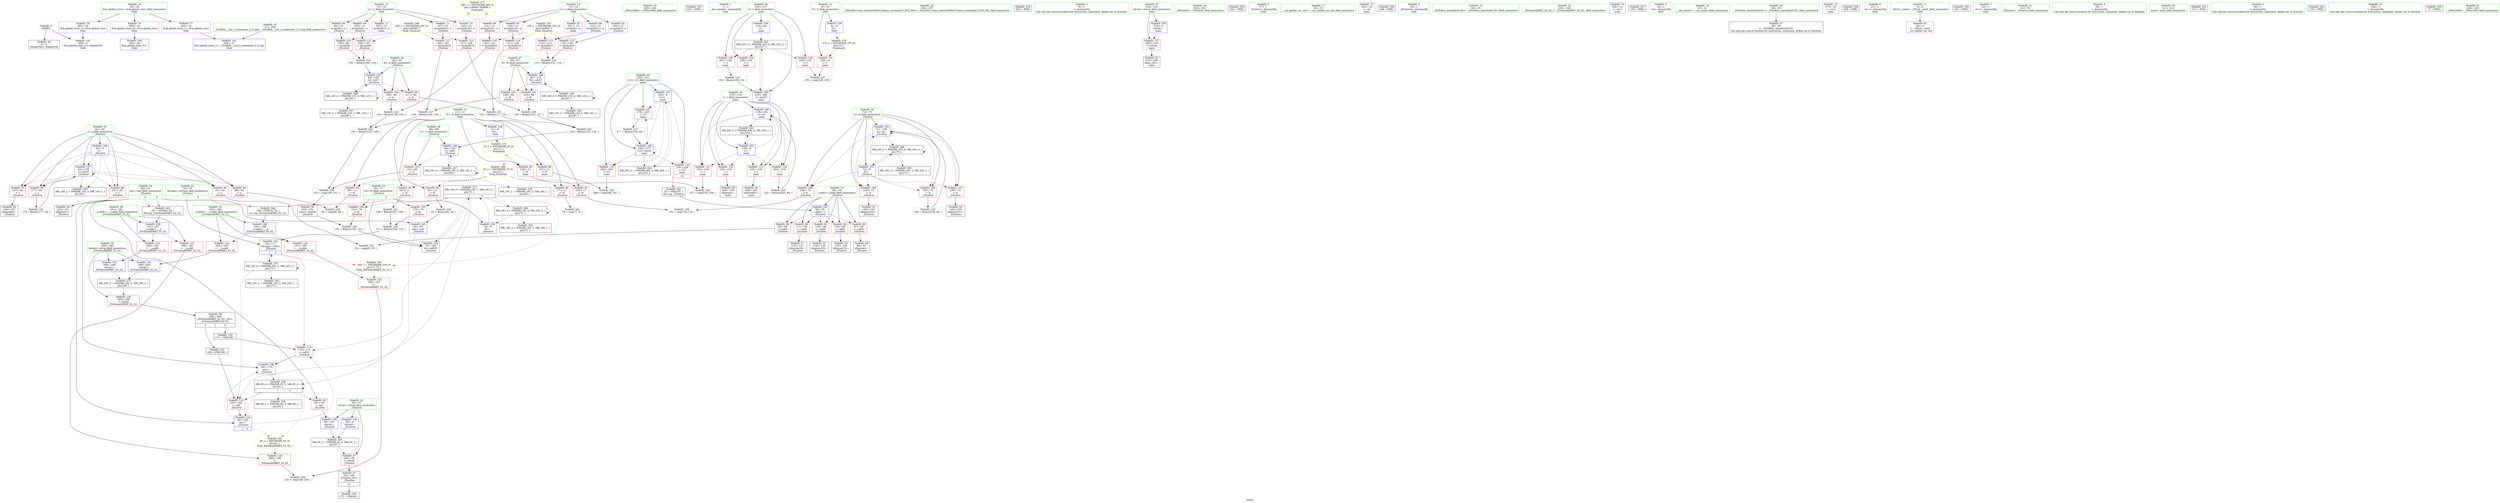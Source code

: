digraph "SVFG" {
	label="SVFG";

	Node0x563ea88dd590 [shape=record,color=grey,label="{NodeID: 0\nNullPtr}"];
	Node0x563ea88dd590 -> Node0x563ea8901240[style=solid];
	Node0x563ea88dd590 -> Node0x563ea8908210[style=solid];
	Node0x563ea8901d20 [shape=record,color=red,label="{NodeID: 97\n107\<--62\n\<--j\n_Z5solvei\n}"];
	Node0x563ea8901d20 -> Node0x563ea8902600[style=solid];
	Node0x563ea88ff710 [shape=record,color=green,label="{NodeID: 14\n13\<--14\nx\<--x_field_insensitive\nGlob }"];
	Node0x563ea88ff710 -> Node0x563ea8903090[style=solid];
	Node0x563ea88ff710 -> Node0x563ea8903160[style=solid];
	Node0x563ea88ff710 -> Node0x563ea8903230[style=solid];
	Node0x563ea88ff710 -> Node0x563ea8903300[style=solid];
	Node0x563ea88ff710 -> Node0x563ea89033d0[style=solid];
	Node0x563ea89229f0 [shape=record,color=yellow,style=double,label="{NodeID: 277\n48V_1 = ENCHI(MR_48V_0)\npts\{140000 160000 \}\nFun[main]|{<s0>12|<s1>12}}"];
	Node0x563ea89229f0:s0 -> Node0x563ea8923c00[style=dashed,color=red];
	Node0x563ea89229f0:s1 -> Node0x563ea8923ce0[style=dashed,color=red];
	Node0x563ea8901860 [shape=record,color=red,label="{NodeID: 111\n104\<--103\n\<--arrayidx6\n_Z5solvei\n}"];
	Node0x563ea8901860 -> Node0x563ea890d520[style=solid];
	Node0x563ea8900250 [shape=record,color=green,label="{NodeID: 28\n68\<--69\nC\<--C_field_insensitive\n_Z5solvei\n}"];
	Node0x563ea8900250 -> Node0x563ea8902200[style=solid];
	Node0x563ea8900250 -> Node0x563ea89087f0[style=solid];
	Node0x563ea89073b0 [shape=record,color=red,label="{NodeID: 125\n198\<--197\n\<--\n_ZSt3minIiERKT_S2_S2_\n}"];
	Node0x563ea89073b0 -> Node0x563ea890eea0[style=solid];
	Node0x563ea8900e40 [shape=record,color=green,label="{NodeID: 42\n243\<--244\n_ZNSirsERx\<--_ZNSirsERx_field_insensitive\n}"];
	Node0x563ea890d9a0 [shape=record,color=grey,label="{NodeID: 222\n129 = Binary(122, 128, )\n}"];
	Node0x563ea890d9a0 -> Node0x563ea89087f0[style=solid];
	Node0x563ea8907f10 [shape=record,color=blue,label="{NodeID: 139\n11\<--9\nN\<--\nGlob }"];
	Node0x563ea8907f10 -> Node0x563ea8922be0[style=dashed];
	Node0x563ea8902ae0 [shape=record,color=black,label="{NodeID: 56\n153\<--152\nconv\<--cmp28\n_Z5solvei\n}"];
	Node0x563ea8902ae0 -> Node0x563ea890e2a0[style=solid];
	Node0x563ea890eea0 [shape=record,color=grey,label="{NodeID: 236\n201 = cmp(198, 200, )\n}"];
	Node0x563ea8908b30 [shape=record,color=blue,label="{NodeID: 153\n72\<--159\nk\<--inc\n_Z5solvei\n}"];
	Node0x563ea8908b30 -> Node0x563ea8901450[style=dashed];
	Node0x563ea8908b30 -> Node0x563ea8901520[style=dashed];
	Node0x563ea8908b30 -> Node0x563ea89015f0[style=dashed];
	Node0x563ea8908b30 -> Node0x563ea89016c0[style=dashed];
	Node0x563ea8908b30 -> Node0x563ea8908b30[style=dashed];
	Node0x563ea8908b30 -> Node0x563ea8920410[style=dashed];
	Node0x563ea8903640 [shape=record,color=purple,label="{NodeID: 70\n126\<--15\narrayidx16\<--y\n_Z5solvei\n}"];
	Node0x563ea8903640 -> Node0x563ea8906c10[style=solid];
	Node0x563ea8935330 [shape=record,color=black,label="{NodeID: 333\n223 = PHI()\n}"];
	Node0x563ea8909690 [shape=record,color=blue,label="{NodeID: 167\n220\<--9\ni12\<--\nmain\n}"];
	Node0x563ea8909690 -> Node0x563ea8907bd0[style=dashed];
	Node0x563ea8909690 -> Node0x563ea8907ca0[style=dashed];
	Node0x563ea8909690 -> Node0x563ea8907d70[style=dashed];
	Node0x563ea8909690 -> Node0x563ea8909760[style=dashed];
	Node0x563ea8909690 -> Node0x563ea8918310[style=dashed];
	Node0x563ea8904230 [shape=record,color=red,label="{NodeID: 84\n167\<--11\n\<--N\n_Z5solvei\n}"];
	Node0x563ea8904230 -> Node0x563ea890d820[style=solid];
	Node0x563ea88e1360 [shape=record,color=green,label="{NodeID: 1\n7\<--1\n__dso_handle\<--dummyObj\nGlob }"];
	Node0x563ea8901df0 [shape=record,color=red,label="{NodeID: 98\n177\<--62\n\<--j\n_Z5solvei\n}"];
	Node0x563ea8901df0 -> Node0x563ea890e720[style=solid];
	Node0x563ea88ff7a0 [shape=record,color=green,label="{NodeID: 15\n15\<--16\ny\<--y_field_insensitive\nGlob }"];
	Node0x563ea88ff7a0 -> Node0x563ea89034a0[style=solid];
	Node0x563ea88ff7a0 -> Node0x563ea8903570[style=solid];
	Node0x563ea88ff7a0 -> Node0x563ea8903640[style=solid];
	Node0x563ea88ff7a0 -> Node0x563ea8903710[style=solid];
	Node0x563ea88ff7a0 -> Node0x563ea89037e0[style=solid];
	Node0x563ea8922b00 [shape=record,color=yellow,style=double,label="{NodeID: 278\n37V_1 = ENCHI(MR_37V_0)\npts\{10 \}\nFun[main]}"];
	Node0x563ea8922b00 -> Node0x563ea8903e20[style=dashed];
	Node0x563ea8901930 [shape=record,color=red,label="{NodeID: 112\n110\<--109\n\<--arrayidx9\n_Z5solvei\n}"];
	Node0x563ea8901930 -> Node0x563ea890d3a0[style=solid];
	Node0x563ea8900320 [shape=record,color=green,label="{NodeID: 29\n70\<--71\nbl\<--bl_field_insensitive\n_Z5solvei\n|{|<s4>3}}"];
	Node0x563ea8900320 -> Node0x563ea89022d0[style=solid];
	Node0x563ea8900320 -> Node0x563ea89023a0[style=solid];
	Node0x563ea8900320 -> Node0x563ea89088c0[style=solid];
	Node0x563ea8900320 -> Node0x563ea8908a60[style=solid];
	Node0x563ea8900320:s4 -> Node0x563ea8935f80[style=solid,color=red];
	Node0x563ea8907480 [shape=record,color=red,label="{NodeID: 126\n200\<--199\n\<--\n_ZSt3minIiERKT_S2_S2_\n}"];
	Node0x563ea8907480 -> Node0x563ea890eea0[style=solid];
	Node0x563ea8900f40 [shape=record,color=green,label="{NodeID: 43\n256\<--257\n_ZStlsISt11char_traitsIcEERSt13basic_ostreamIcT_ES5_PKc\<--_ZStlsISt11char_traitsIcEERSt13basic_ostreamIcT_ES5_PKc_field_insensitive\n}"];
	Node0x563ea890db20 [shape=record,color=grey,label="{NodeID: 223\n251 = Binary(250, 84, )\n}"];
	Node0x563ea890db20 -> Node0x563ea89095c0[style=solid];
	Node0x563ea8908010 [shape=record,color=blue,label="{NodeID: 140\n303\<--26\nllvm.global_ctors_0\<--\nGlob }"];
	Node0x563ea8902bb0 [shape=record,color=black,label="{NodeID: 57\n54\<--184\n_Z5solvei_ret\<--\n_Z5solvei\n|{<s0>12}}"];
	Node0x563ea8902bb0:s0 -> Node0x563ea8935970[style=solid,color=blue];
	Node0x563ea890f020 [shape=record,color=grey,label="{NodeID: 237\n230 = cmp(228, 229, )\n}"];
	Node0x563ea8908c00 [shape=record,color=blue,label="{NodeID: 154\n60\<--165\nans\<--\n_Z5solvei\n|{|<s2>4}}"];
	Node0x563ea8908c00 -> Node0x563ea8906ed0[style=dashed];
	Node0x563ea8908c00 -> Node0x563ea8908da0[style=dashed];
	Node0x563ea8908c00:s2 -> Node0x563ea8922da0[style=dashed,color=red];
	Node0x563ea8903710 [shape=record,color=purple,label="{NodeID: 71\n147\<--15\narrayidx25\<--y\n_Z5solvei\n}"];
	Node0x563ea8903710 -> Node0x563ea8906d30[style=solid];
	Node0x563ea8935400 [shape=record,color=black,label="{NodeID: 334\n232 = PHI()\n}"];
	Node0x563ea8909760 [shape=record,color=blue,label="{NodeID: 168\n220\<--277\ni12\<--inc20\nmain\n}"];
	Node0x563ea8909760 -> Node0x563ea8907bd0[style=dashed];
	Node0x563ea8909760 -> Node0x563ea8907ca0[style=dashed];
	Node0x563ea8909760 -> Node0x563ea8907d70[style=dashed];
	Node0x563ea8909760 -> Node0x563ea8909760[style=dashed];
	Node0x563ea8909760 -> Node0x563ea8918310[style=dashed];
	Node0x563ea8904300 [shape=record,color=red,label="{NodeID: 85\n236\<--11\n\<--N\nmain\n}"];
	Node0x563ea8904300 -> Node0x563ea890f4a0[style=solid];
	Node0x563ea88ddb00 [shape=record,color=green,label="{NodeID: 2\n9\<--1\n\<--dummyObj\nCan only get source location for instruction, argument, global var or function.}"];
	Node0x563ea8901ec0 [shape=record,color=red,label="{NodeID: 99\n117\<--64\n\<--A\n_Z5solvei\n}"];
	Node0x563ea8901ec0 -> Node0x563ea890e8a0[style=solid];
	Node0x563ea88ff830 [shape=record,color=green,label="{NodeID: 16\n25\<--29\nllvm.global_ctors\<--llvm.global_ctors_field_insensitive\nGlob }"];
	Node0x563ea88ff830 -> Node0x563ea8903b20[style=solid];
	Node0x563ea88ff830 -> Node0x563ea8903c20[style=solid];
	Node0x563ea88ff830 -> Node0x563ea8903d20[style=solid];
	Node0x563ea8922be0 [shape=record,color=yellow,style=double,label="{NodeID: 279\n2V_1 = ENCHI(MR_2V_0)\npts\{12 \}\nFun[main]|{|<s2>12}}"];
	Node0x563ea8922be0 -> Node0x563ea8904300[style=dashed];
	Node0x563ea8922be0 -> Node0x563ea89043d0[style=dashed];
	Node0x563ea8922be0:s2 -> Node0x563ea8923230[style=dashed,color=red];
	Node0x563ea8901a00 [shape=record,color=red,label="{NodeID: 113\n114\<--113\n\<--arrayidx11\n_Z5solvei\n}"];
	Node0x563ea8901a00 -> Node0x563ea890d3a0[style=solid];
	Node0x563ea89003f0 [shape=record,color=green,label="{NodeID: 30\n72\<--73\nk\<--k_field_insensitive\n_Z5solvei\n}"];
	Node0x563ea89003f0 -> Node0x563ea8901450[style=solid];
	Node0x563ea89003f0 -> Node0x563ea8901520[style=solid];
	Node0x563ea89003f0 -> Node0x563ea89015f0[style=solid];
	Node0x563ea89003f0 -> Node0x563ea89016c0[style=solid];
	Node0x563ea89003f0 -> Node0x563ea8908990[style=solid];
	Node0x563ea89003f0 -> Node0x563ea8908b30[style=solid];
	Node0x563ea8907550 [shape=record,color=red,label="{NodeID: 127\n285\<--214\n\<--retval\nmain\n}"];
	Node0x563ea8907550 -> Node0x563ea8902ef0[style=solid];
	Node0x563ea8901040 [shape=record,color=green,label="{NodeID: 44\n260\<--261\n_ZNSolsEi\<--_ZNSolsEi_field_insensitive\n}"];
	Node0x563ea890dca0 [shape=record,color=grey,label="{NodeID: 224\n143 = Binary(138, 142, )\n}"];
	Node0x563ea890dca0 -> Node0x563ea890dfa0[style=solid];
	Node0x563ea8908110 [shape=record,color=blue,label="{NodeID: 141\n304\<--27\nllvm.global_ctors_1\<--_GLOBAL__sub_I_socketnaut_2_0.cpp\nGlob }"];
	Node0x563ea8902c80 [shape=record,color=black,label="{NodeID: 58\n186\<--209\n_ZSt3minIiERKT_S2_S2__ret\<--\n_ZSt3minIiERKT_S2_S2_\n|{<s0>3|<s1>4}}"];
	Node0x563ea8902c80:s0 -> Node0x563ea8935040[style=solid,color=blue];
	Node0x563ea8902c80:s1 -> Node0x563ea8935230[style=solid,color=blue];
	Node0x563ea890f1a0 [shape=record,color=grey,label="{NodeID: 238\n152 = cmp(150, 151, )\n}"];
	Node0x563ea890f1a0 -> Node0x563ea8902ae0[style=solid];
	Node0x563ea8908cd0 [shape=record,color=blue,label="{NodeID: 155\n74\<--171\nref.tmp\<--sub31\n_Z5solvei\n|{|<s2>4}}"];
	Node0x563ea8908cd0 -> Node0x563ea8906ed0[style=dashed];
	Node0x563ea8908cd0 -> Node0x563ea8920910[style=dashed];
	Node0x563ea8908cd0:s2 -> Node0x563ea8923150[style=dashed,color=red];
	Node0x563ea89037e0 [shape=record,color=purple,label="{NodeID: 72\n247\<--15\narrayidx7\<--y\nmain\n}"];
	Node0x563ea89354d0 [shape=record,color=black,label="{NodeID: 335\n242 = PHI()\n}"];
	Node0x563ea8909830 [shape=record,color=blue,label="{NodeID: 169\n216\<--282\nt\<--inc23\nmain\n}"];
	Node0x563ea8909830 -> Node0x563ea8917910[style=dashed];
	Node0x563ea89043d0 [shape=record,color=red,label="{NodeID: 86\n267\<--11\n\<--N\nmain\n}"];
	Node0x563ea89043d0 -> Node0x563ea890ed20[style=solid];
	Node0x563ea88e14b0 [shape=record,color=green,label="{NodeID: 3\n17\<--1\n_ZSt3cin\<--dummyObj\nGlob }"];
	Node0x563ea8901f90 [shape=record,color=red,label="{NodeID: 100\n138\<--64\n\<--A\n_Z5solvei\n}"];
	Node0x563ea8901f90 -> Node0x563ea890dca0[style=solid];
	Node0x563ea88ff900 [shape=record,color=green,label="{NodeID: 17\n30\<--31\n__cxx_global_var_init\<--__cxx_global_var_init_field_insensitive\n}"];
	Node0x563ea8901ad0 [shape=record,color=red,label="{NodeID: 114\n121\<--120\n\<--arrayidx14\n_Z5solvei\n}"];
	Node0x563ea8901ad0 -> Node0x563ea890e8a0[style=solid];
	Node0x563ea89004c0 [shape=record,color=green,label="{NodeID: 31\n74\<--75\nref.tmp\<--ref.tmp_field_insensitive\n_Z5solvei\n|{|<s1>4}}"];
	Node0x563ea89004c0 -> Node0x563ea8908cd0[style=solid];
	Node0x563ea89004c0:s1 -> Node0x563ea8935f80[style=solid,color=red];
	Node0x563ea8907620 [shape=record,color=red,label="{NodeID: 128\n228\<--216\n\<--t\nmain\n}"];
	Node0x563ea8907620 -> Node0x563ea890f020[style=solid];
	Node0x563ea8901140 [shape=record,color=green,label="{NodeID: 45\n27\<--299\n_GLOBAL__sub_I_socketnaut_2_0.cpp\<--_GLOBAL__sub_I_socketnaut_2_0.cpp_field_insensitive\n}"];
	Node0x563ea8901140 -> Node0x563ea8908110[style=solid];
	Node0x563ea890de20 [shape=record,color=grey,label="{NodeID: 225\n128 = Binary(123, 127, )\n}"];
	Node0x563ea890de20 -> Node0x563ea890d9a0[style=solid];
	Node0x563ea8908210 [shape=record,color=blue, style = dotted,label="{NodeID: 142\n305\<--3\nllvm.global_ctors_2\<--dummyVal\nGlob }"];
	Node0x563ea8902d50 [shape=record,color=black,label="{NodeID: 59\n240\<--239\nidxprom\<--\nmain\n}"];
	Node0x563ea890f320 [shape=record,color=grey,label="{NodeID: 239\n136 = cmp(134, 135, )\n}"];
	Node0x563ea8908da0 [shape=record,color=blue,label="{NodeID: 156\n60\<--174\nans\<--\n_Z5solvei\n}"];
	Node0x563ea8908da0 -> Node0x563ea8918d10[style=dashed];
	Node0x563ea89038b0 [shape=record,color=purple,label="{NodeID: 73\n254\<--19\n\<--.str\nmain\n}"];
	Node0x563ea89355a0 [shape=record,color=black,label="{NodeID: 336\n248 = PHI()\n}"];
	Node0x563ea89044a0 [shape=record,color=red,label="{NodeID: 87\n184\<--56\n\<--retval\n_Z5solvei\n}"];
	Node0x563ea89044a0 -> Node0x563ea8902bb0[style=solid];
	Node0x563ea88feb20 [shape=record,color=green,label="{NodeID: 4\n18\<--1\n_ZSt4cout\<--dummyObj\nGlob }"];
	Node0x563ea891fa10 [shape=record,color=black,label="{NodeID: 267\nMR_16V_4 = PHI(MR_16V_5, MR_16V_3, )\npts\{69 \}\n}"];
	Node0x563ea891fa10 -> Node0x563ea89087f0[style=dashed];
	Node0x563ea891fa10 -> Node0x563ea891ce10[style=dashed];
	Node0x563ea891fa10 -> Node0x563ea891fa10[style=dashed];
	Node0x563ea8902060 [shape=record,color=red,label="{NodeID: 101\n123\<--66\n\<--B\n_Z5solvei\n}"];
	Node0x563ea8902060 -> Node0x563ea890de20[style=solid];
	Node0x563ea88ff9d0 [shape=record,color=green,label="{NodeID: 18\n34\<--35\n_ZNSt8ios_base4InitC1Ev\<--_ZNSt8ios_base4InitC1Ev_field_insensitive\n}"];
	Node0x563ea8922da0 [shape=record,color=yellow,style=double,label="{NodeID: 281\n8V_1 = ENCHI(MR_8V_0)\npts\{61 \}\nFun[_ZSt3minIiERKT_S2_S2_]}"];
	Node0x563ea8922da0 -> Node0x563ea8907480[style=dashed];
	Node0x563ea8906c10 [shape=record,color=red,label="{NodeID: 115\n127\<--126\n\<--arrayidx16\n_Z5solvei\n}"];
	Node0x563ea8906c10 -> Node0x563ea890de20[style=solid];
	Node0x563ea8900590 [shape=record,color=green,label="{NodeID: 32\n163\<--164\n_ZSt3minIiERKT_S2_S2_\<--_ZSt3minIiERKT_S2_S2__field_insensitive\n}"];
	Node0x563ea89076f0 [shape=record,color=red,label="{NodeID: 129\n258\<--216\n\<--t\nmain\n}"];
	Node0x563ea8901240 [shape=record,color=black,label="{NodeID: 46\n2\<--3\ndummyVal\<--dummyVal\n}"];
	Node0x563ea890dfa0 [shape=record,color=grey,label="{NodeID: 226\n150 = Binary(143, 149, )\n}"];
	Node0x563ea890dfa0 -> Node0x563ea890f1a0[style=solid];
	Node0x563ea8908310 [shape=record,color=blue,label="{NodeID: 143\n58\<--55\ni.addr\<--i\n_Z5solvei\n}"];
	Node0x563ea8908310 -> Node0x563ea8904570[style=dashed];
	Node0x563ea8908310 -> Node0x563ea8904640[style=dashed];
	Node0x563ea8908310 -> Node0x563ea8904710[style=dashed];
	Node0x563ea8908310 -> Node0x563ea89047e0[style=dashed];
	Node0x563ea8908310 -> Node0x563ea89048b0[style=dashed];
	Node0x563ea8902e20 [shape=record,color=black,label="{NodeID: 60\n246\<--245\nidxprom6\<--\nmain\n}"];
	Node0x563ea890f4a0 [shape=record,color=grey,label="{NodeID: 240\n237 = cmp(235, 236, )\n}"];
	Node0x563ea8908e70 [shape=record,color=blue,label="{NodeID: 157\n62\<--178\nj\<--inc34\n_Z5solvei\n}"];
	Node0x563ea8908e70 -> Node0x563ea8904a50[style=dashed];
	Node0x563ea8908e70 -> Node0x563ea8904b20[style=dashed];
	Node0x563ea8908e70 -> Node0x563ea8901c50[style=dashed];
	Node0x563ea8908e70 -> Node0x563ea8901d20[style=dashed];
	Node0x563ea8908e70 -> Node0x563ea8901df0[style=dashed];
	Node0x563ea8908e70 -> Node0x563ea8908e70[style=dashed];
	Node0x563ea8908e70 -> Node0x563ea891bf10[style=dashed];
	Node0x563ea8903980 [shape=record,color=purple,label="{NodeID: 74\n262\<--21\n\<--.str.1\nmain\n}"];
	Node0x563ea8935670 [shape=record,color=black,label="{NodeID: 337\n255 = PHI()\n}"];
	Node0x563ea891b510 [shape=record,color=black,label="{NodeID: 254\nMR_4V_3 = PHI(MR_4V_4, MR_4V_2, )\npts\{57 \}\n}"];
	Node0x563ea891b510 -> Node0x563ea89044a0[style=dashed];
	Node0x563ea8904570 [shape=record,color=red,label="{NodeID: 88\n92\<--58\n\<--i.addr\n_Z5solvei\n}"];
	Node0x563ea8904570 -> Node0x563ea890ea20[style=solid];
	Node0x563ea88febb0 [shape=record,color=green,label="{NodeID: 5\n19\<--1\n.str\<--dummyObj\nGlob }"];
	Node0x563ea891ff10 [shape=record,color=black,label="{NodeID: 268\nMR_18V_4 = PHI(MR_18V_6, MR_18V_3, )\npts\{71 \}\n}"];
	Node0x563ea891ff10 -> Node0x563ea89088c0[style=dashed];
	Node0x563ea891ff10 -> Node0x563ea891d310[style=dashed];
	Node0x563ea891ff10 -> Node0x563ea891ff10[style=dashed];
	Node0x563ea8902130 [shape=record,color=red,label="{NodeID: 102\n144\<--66\n\<--B\n_Z5solvei\n}"];
	Node0x563ea8902130 -> Node0x563ea890e120[style=solid];
	Node0x563ea88ffaa0 [shape=record,color=green,label="{NodeID: 19\n40\<--41\n__cxa_atexit\<--__cxa_atexit_field_insensitive\n}"];
	Node0x563ea8906ca0 [shape=record,color=red,label="{NodeID: 116\n142\<--141\n\<--arrayidx22\n_Z5solvei\n}"];
	Node0x563ea8906ca0 -> Node0x563ea890dca0[style=solid];
	Node0x563ea8900690 [shape=record,color=green,label="{NodeID: 33\n189\<--190\nretval\<--retval_field_insensitive\n_ZSt3minIiERKT_S2_S2_\n}"];
	Node0x563ea8900690 -> Node0x563ea8906fa0[style=solid];
	Node0x563ea8900690 -> Node0x563ea89091b0[style=solid];
	Node0x563ea8900690 -> Node0x563ea8909280[style=solid];
	Node0x563ea89077c0 [shape=record,color=red,label="{NodeID: 130\n281\<--216\n\<--t\nmain\n}"];
	Node0x563ea89077c0 -> Node0x563ea890d0a0[style=solid];
	Node0x563ea8901340 [shape=record,color=black,label="{NodeID: 47\n38\<--39\n\<--_ZNSt8ios_base4InitD1Ev\nCan only get source location for instruction, argument, global var or function.}"];
	Node0x563ea890e120 [shape=record,color=grey,label="{NodeID: 227\n149 = Binary(144, 148, )\n}"];
	Node0x563ea890e120 -> Node0x563ea890dfa0[style=solid];
	Node0x563ea89083e0 [shape=record,color=blue,label="{NodeID: 144\n56\<--9\nretval\<--\n_Z5solvei\n}"];
	Node0x563ea89083e0 -> Node0x563ea891b510[style=dashed];
	Node0x563ea8902ef0 [shape=record,color=black,label="{NodeID: 61\n213\<--285\nmain_ret\<--\nmain\n}"];
	Node0x563ea890f620 [shape=record,color=grey,label="{NodeID: 241\n78 = cmp(77, 9, )\n}"];
	Node0x563ea8908f40 [shape=record,color=blue,label="{NodeID: 158\n56\<--181\nretval\<--\n_Z5solvei\n}"];
	Node0x563ea8908f40 -> Node0x563ea891b510[style=dashed];
	Node0x563ea8903a50 [shape=record,color=purple,label="{NodeID: 75\n273\<--23\n\<--.str.2\nmain\n}"];
	Node0x563ea89357a0 [shape=record,color=black,label="{NodeID: 338\n259 = PHI()\n}"];
	Node0x563ea891ba10 [shape=record,color=black,label="{NodeID: 255\nMR_8V_2 = PHI(MR_8V_4, MR_8V_1, )\npts\{61 \}\n}"];
	Node0x563ea8904640 [shape=record,color=red,label="{NodeID: 89\n97\<--58\n\<--i.addr\n_Z5solvei\n}"];
	Node0x563ea8904640 -> Node0x563ea8902460[style=solid];
	Node0x563ea88fec40 [shape=record,color=green,label="{NodeID: 6\n21\<--1\n.str.1\<--dummyObj\nGlob }"];
	Node0x563ea8920410 [shape=record,color=black,label="{NodeID: 269\nMR_20V_4 = PHI(MR_20V_6, MR_20V_3, )\npts\{73 \}\n}"];
	Node0x563ea8920410 -> Node0x563ea8908990[style=dashed];
	Node0x563ea8920410 -> Node0x563ea891d810[style=dashed];
	Node0x563ea8920410 -> Node0x563ea8920410[style=dashed];
	Node0x563ea8902200 [shape=record,color=red,label="{NodeID: 103\n151\<--68\n\<--C\n_Z5solvei\n}"];
	Node0x563ea8902200 -> Node0x563ea890f1a0[style=solid];
	Node0x563ea88ffb70 [shape=record,color=green,label="{NodeID: 20\n39\<--45\n_ZNSt8ios_base4InitD1Ev\<--_ZNSt8ios_base4InitD1Ev_field_insensitive\n}"];
	Node0x563ea88ffb70 -> Node0x563ea8901340[style=solid];
	Node0x563ea8906d30 [shape=record,color=red,label="{NodeID: 117\n148\<--147\n\<--arrayidx25\n_Z5solvei\n}"];
	Node0x563ea8906d30 -> Node0x563ea890e120[style=solid];
	Node0x563ea8900760 [shape=record,color=green,label="{NodeID: 34\n191\<--192\n__a.addr\<--__a.addr_field_insensitive\n_ZSt3minIiERKT_S2_S2_\n}"];
	Node0x563ea8900760 -> Node0x563ea8907070[style=solid];
	Node0x563ea8900760 -> Node0x563ea8907140[style=solid];
	Node0x563ea8900760 -> Node0x563ea8909010[style=solid];
	Node0x563ea8923c00 [shape=record,color=yellow,style=double,label="{NodeID: 297\n24V_1 = ENCHI(MR_24V_0)\npts\{140000 \}\nFun[_Z5solvei]}"];
	Node0x563ea8923c00 -> Node0x563ea8901930[style=dashed];
	Node0x563ea8923c00 -> Node0x563ea8901a00[style=dashed];
	Node0x563ea8923c00 -> Node0x563ea8901ad0[style=dashed];
	Node0x563ea8923c00 -> Node0x563ea8906ca0[style=dashed];
	Node0x563ea8907890 [shape=record,color=red,label="{NodeID: 131\n235\<--218\n\<--i\nmain\n}"];
	Node0x563ea8907890 -> Node0x563ea890f4a0[style=solid];
	Node0x563ea8902460 [shape=record,color=black,label="{NodeID: 48\n98\<--97\nidxprom\<--\n_Z5solvei\n}"];
	Node0x563ea890e2a0 [shape=record,color=grey,label="{NodeID: 228\n155 = Binary(154, 153, )\n}"];
	Node0x563ea890e2a0 -> Node0x563ea8908a60[style=solid];
	Node0x563ea89084b0 [shape=record,color=blue,label="{NodeID: 145\n60\<--83\nans\<--sub\n_Z5solvei\n}"];
	Node0x563ea89084b0 -> Node0x563ea8918d10[style=dashed];
	Node0x563ea8902fc0 [shape=record,color=purple,label="{NodeID: 62\n36\<--4\n\<--_ZStL8__ioinit\n__cxx_global_var_init\n}"];
	Node0x563ea8917910 [shape=record,color=black,label="{NodeID: 242\nMR_42V_3 = PHI(MR_42V_4, MR_42V_2, )\npts\{217 \}\n}"];
	Node0x563ea8917910 -> Node0x563ea8907620[style=dashed];
	Node0x563ea8917910 -> Node0x563ea89076f0[style=dashed];
	Node0x563ea8917910 -> Node0x563ea89077c0[style=dashed];
	Node0x563ea8917910 -> Node0x563ea8909830[style=dashed];
	Node0x563ea8909010 [shape=record,color=blue,label="{NodeID: 159\n191\<--187\n__a.addr\<--__a\n_ZSt3minIiERKT_S2_S2_\n}"];
	Node0x563ea8909010 -> Node0x563ea8907070[style=dashed];
	Node0x563ea8909010 -> Node0x563ea8907140[style=dashed];
	Node0x563ea8903b20 [shape=record,color=purple,label="{NodeID: 76\n303\<--25\nllvm.global_ctors_0\<--llvm.global_ctors\nGlob }"];
	Node0x563ea8903b20 -> Node0x563ea8908010[style=solid];
	Node0x563ea89358a0 [shape=record,color=black,label="{NodeID: 339\n263 = PHI()\n}"];
	Node0x563ea891bf10 [shape=record,color=black,label="{NodeID: 256\nMR_10V_2 = PHI(MR_10V_4, MR_10V_1, )\npts\{63 \}\n}"];
	Node0x563ea8904710 [shape=record,color=red,label="{NodeID: 90\n111\<--58\n\<--i.addr\n_Z5solvei\n}"];
	Node0x563ea8904710 -> Node0x563ea89026d0[style=solid];
	Node0x563ea88fac50 [shape=record,color=green,label="{NodeID: 7\n23\<--1\n.str.2\<--dummyObj\nGlob }"];
	Node0x563ea8920910 [shape=record,color=black,label="{NodeID: 270\nMR_22V_4 = PHI(MR_22V_5, MR_22V_3, )\npts\{75 \}\n}"];
	Node0x563ea8920910 -> Node0x563ea8906e00[style=dashed];
	Node0x563ea8920910 -> Node0x563ea8908cd0[style=dashed];
	Node0x563ea8920910 -> Node0x563ea891dd10[style=dashed];
	Node0x563ea8920910 -> Node0x563ea8920910[style=dashed];
	Node0x563ea89022d0 [shape=record,color=red,label="{NodeID: 104\n154\<--70\n\<--bl\n_Z5solvei\n}"];
	Node0x563ea89022d0 -> Node0x563ea890e2a0[style=solid];
	Node0x563ea88ffc70 [shape=record,color=green,label="{NodeID: 21\n52\<--53\n_Z5solvei\<--_Z5solvei_field_insensitive\n}"];
	Node0x563ea8906e00 [shape=record,color=red,label="{NodeID: 118\n165\<--162\n\<--call\n_Z5solvei\n}"];
	Node0x563ea8906e00 -> Node0x563ea8908c00[style=solid];
	Node0x563ea8900830 [shape=record,color=green,label="{NodeID: 35\n193\<--194\n__b.addr\<--__b.addr_field_insensitive\n_ZSt3minIiERKT_S2_S2_\n}"];
	Node0x563ea8900830 -> Node0x563ea8907210[style=solid];
	Node0x563ea8900830 -> Node0x563ea89072e0[style=solid];
	Node0x563ea8900830 -> Node0x563ea89090e0[style=solid];
	Node0x563ea8923ce0 [shape=record,color=yellow,style=double,label="{NodeID: 298\n26V_1 = ENCHI(MR_26V_0)\npts\{160000 \}\nFun[_Z5solvei]}"];
	Node0x563ea8923ce0 -> Node0x563ea8901790[style=dashed];
	Node0x563ea8923ce0 -> Node0x563ea8901860[style=dashed];
	Node0x563ea8923ce0 -> Node0x563ea8906c10[style=dashed];
	Node0x563ea8923ce0 -> Node0x563ea8906d30[style=dashed];
	Node0x563ea8907960 [shape=record,color=red,label="{NodeID: 132\n239\<--218\n\<--i\nmain\n}"];
	Node0x563ea8907960 -> Node0x563ea8902d50[style=solid];
	Node0x563ea8902530 [shape=record,color=black,label="{NodeID: 49\n102\<--101\nidxprom5\<--\n_Z5solvei\n}"];
	Node0x563ea890e420 [shape=record,color=grey,label="{NodeID: 229\n83 = Binary(82, 84, )\n}"];
	Node0x563ea890e420 -> Node0x563ea89084b0[style=solid];
	Node0x563ea8908580 [shape=record,color=blue,label="{NodeID: 146\n62\<--9\nj\<--\n_Z5solvei\n}"];
	Node0x563ea8908580 -> Node0x563ea8904a50[style=dashed];
	Node0x563ea8908580 -> Node0x563ea8904b20[style=dashed];
	Node0x563ea8908580 -> Node0x563ea8901c50[style=dashed];
	Node0x563ea8908580 -> Node0x563ea8901d20[style=dashed];
	Node0x563ea8908580 -> Node0x563ea8901df0[style=dashed];
	Node0x563ea8908580 -> Node0x563ea8908e70[style=dashed];
	Node0x563ea8908580 -> Node0x563ea891bf10[style=dashed];
	Node0x563ea8903090 [shape=record,color=purple,label="{NodeID: 63\n109\<--13\narrayidx9\<--x\n_Z5solvei\n}"];
	Node0x563ea8903090 -> Node0x563ea8901930[style=solid];
	Node0x563ea8917e10 [shape=record,color=black,label="{NodeID: 243\nMR_44V_2 = PHI(MR_44V_4, MR_44V_1, )\npts\{219 \}\n}"];
	Node0x563ea8917e10 -> Node0x563ea89094f0[style=dashed];
	Node0x563ea89090e0 [shape=record,color=blue,label="{NodeID: 160\n193\<--188\n__b.addr\<--__b\n_ZSt3minIiERKT_S2_S2_\n}"];
	Node0x563ea89090e0 -> Node0x563ea8907210[style=dashed];
	Node0x563ea89090e0 -> Node0x563ea89072e0[style=dashed];
	Node0x563ea8903c20 [shape=record,color=purple,label="{NodeID: 77\n304\<--25\nllvm.global_ctors_1\<--llvm.global_ctors\nGlob }"];
	Node0x563ea8903c20 -> Node0x563ea8908110[style=solid];
	Node0x563ea8935970 [shape=record,color=black,label="{NodeID: 340\n271 = PHI(54, )\n}"];
	Node0x563ea891c410 [shape=record,color=black,label="{NodeID: 257\nMR_12V_2 = PHI(MR_12V_3, MR_12V_1, )\npts\{65 \}\n}"];
	Node0x563ea89047e0 [shape=record,color=red,label="{NodeID: 91\n118\<--58\n\<--i.addr\n_Z5solvei\n}"];
	Node0x563ea89047e0 -> Node0x563ea89027a0[style=solid];
	Node0x563ea88face0 [shape=record,color=green,label="{NodeID: 8\n26\<--1\n\<--dummyObj\nCan only get source location for instruction, argument, global var or function.}"];
	Node0x563ea8920e10 [shape=record,color=black,label="{NodeID: 271\nMR_18V_6 = PHI(MR_18V_7, MR_18V_5, )\npts\{71 \}\n|{|<s6>3}}"];
	Node0x563ea8920e10 -> Node0x563ea89022d0[style=dashed];
	Node0x563ea8920e10 -> Node0x563ea89023a0[style=dashed];
	Node0x563ea8920e10 -> Node0x563ea8906e00[style=dashed];
	Node0x563ea8920e10 -> Node0x563ea8906ed0[style=dashed];
	Node0x563ea8920e10 -> Node0x563ea8908a60[style=dashed];
	Node0x563ea8920e10 -> Node0x563ea891ff10[style=dashed];
	Node0x563ea8920e10:s6 -> Node0x563ea8923150[style=dashed,color=red];
	Node0x563ea89023a0 [shape=record,color=red,label="{NodeID: 105\n170\<--70\n\<--bl\n_Z5solvei\n}"];
	Node0x563ea89023a0 -> Node0x563ea890d6a0[style=solid];
	Node0x563ea88ffd70 [shape=record,color=green,label="{NodeID: 22\n56\<--57\nretval\<--retval_field_insensitive\n_Z5solvei\n}"];
	Node0x563ea88ffd70 -> Node0x563ea89044a0[style=solid];
	Node0x563ea88ffd70 -> Node0x563ea89083e0[style=solid];
	Node0x563ea88ffd70 -> Node0x563ea8908f40[style=solid];
	Node0x563ea8923150 [shape=record,color=yellow,style=double,label="{NodeID: 285\n35V_1 = ENCHI(MR_35V_0)\npts\{71 75 \}\nFun[_ZSt3minIiERKT_S2_S2_]}"];
	Node0x563ea8923150 -> Node0x563ea89073b0[style=dashed];
	Node0x563ea8906ed0 [shape=record,color=red,label="{NodeID: 119\n174\<--173\n\<--call32\n_Z5solvei\n}"];
	Node0x563ea8906ed0 -> Node0x563ea8908da0[style=solid];
	Node0x563ea8900900 [shape=record,color=green,label="{NodeID: 36\n211\<--212\nmain\<--main_field_insensitive\n}"];
	Node0x563ea890d0a0 [shape=record,color=grey,label="{NodeID: 216\n282 = Binary(281, 84, )\n}"];
	Node0x563ea890d0a0 -> Node0x563ea8909830[style=solid];
	Node0x563ea8907a30 [shape=record,color=red,label="{NodeID: 133\n245\<--218\n\<--i\nmain\n}"];
	Node0x563ea8907a30 -> Node0x563ea8902e20[style=solid];
	Node0x563ea8902600 [shape=record,color=black,label="{NodeID: 50\n108\<--107\nidxprom8\<--\n_Z5solvei\n}"];
	Node0x563ea890e5a0 [shape=record,color=grey,label="{NodeID: 230\n159 = Binary(158, 84, )\n}"];
	Node0x563ea890e5a0 -> Node0x563ea8908b30[style=solid];
	Node0x563ea8908650 [shape=record,color=blue,label="{NodeID: 147\n64\<--105\nA\<--sub7\n_Z5solvei\n}"];
	Node0x563ea8908650 -> Node0x563ea8901ec0[style=dashed];
	Node0x563ea8908650 -> Node0x563ea8901f90[style=dashed];
	Node0x563ea8908650 -> Node0x563ea8919710[style=dashed];
	Node0x563ea8903160 [shape=record,color=purple,label="{NodeID: 64\n113\<--13\narrayidx11\<--x\n_Z5solvei\n}"];
	Node0x563ea8903160 -> Node0x563ea8901a00[style=solid];
	Node0x563ea8918310 [shape=record,color=black,label="{NodeID: 244\nMR_46V_2 = PHI(MR_46V_4, MR_46V_1, )\npts\{221 \}\n}"];
	Node0x563ea8918310 -> Node0x563ea8909690[style=dashed];
	Node0x563ea89091b0 [shape=record,color=blue,label="{NodeID: 161\n189\<--203\nretval\<--\n_ZSt3minIiERKT_S2_S2_\n}"];
	Node0x563ea89091b0 -> Node0x563ea8921810[style=dashed];
	Node0x563ea8903d20 [shape=record,color=purple,label="{NodeID: 78\n305\<--25\nllvm.global_ctors_2\<--llvm.global_ctors\nGlob }"];
	Node0x563ea8903d20 -> Node0x563ea8908210[style=solid];
	Node0x563ea8935b70 [shape=record,color=black,label="{NodeID: 341\n272 = PHI()\n}"];
	Node0x563ea891c910 [shape=record,color=black,label="{NodeID: 258\nMR_14V_2 = PHI(MR_14V_3, MR_14V_1, )\npts\{67 \}\n}"];
	Node0x563ea89048b0 [shape=record,color=red,label="{NodeID: 92\n124\<--58\n\<--i.addr\n_Z5solvei\n}"];
	Node0x563ea89048b0 -> Node0x563ea8902870[style=solid];
	Node0x563ea88fad70 [shape=record,color=green,label="{NodeID: 9\n84\<--1\n\<--dummyObj\nCan only get source location for instruction, argument, global var or function.}"];
	Node0x563ea8901450 [shape=record,color=red,label="{NodeID: 106\n134\<--72\n\<--k\n_Z5solvei\n}"];
	Node0x563ea8901450 -> Node0x563ea890f320[style=solid];
	Node0x563ea88ffe40 [shape=record,color=green,label="{NodeID: 23\n58\<--59\ni.addr\<--i.addr_field_insensitive\n_Z5solvei\n}"];
	Node0x563ea88ffe40 -> Node0x563ea8904570[style=solid];
	Node0x563ea88ffe40 -> Node0x563ea8904640[style=solid];
	Node0x563ea88ffe40 -> Node0x563ea8904710[style=solid];
	Node0x563ea88ffe40 -> Node0x563ea89047e0[style=solid];
	Node0x563ea88ffe40 -> Node0x563ea89048b0[style=solid];
	Node0x563ea88ffe40 -> Node0x563ea8908310[style=solid];
	Node0x563ea8923230 [shape=record,color=yellow,style=double,label="{NodeID: 286\n2V_1 = ENCHI(MR_2V_0)\npts\{12 \}\nFun[_Z5solvei]}"];
	Node0x563ea8923230 -> Node0x563ea8903ef0[style=dashed];
	Node0x563ea8923230 -> Node0x563ea8903fc0[style=dashed];
	Node0x563ea8923230 -> Node0x563ea8904090[style=dashed];
	Node0x563ea8923230 -> Node0x563ea8904160[style=dashed];
	Node0x563ea8923230 -> Node0x563ea8904230[style=dashed];
	Node0x563ea8906fa0 [shape=record,color=red,label="{NodeID: 120\n209\<--189\n\<--retval\n_ZSt3minIiERKT_S2_S2_\n}"];
	Node0x563ea8906fa0 -> Node0x563ea8902c80[style=solid];
	Node0x563ea8900a00 [shape=record,color=green,label="{NodeID: 37\n214\<--215\nretval\<--retval_field_insensitive\nmain\n}"];
	Node0x563ea8900a00 -> Node0x563ea8907550[style=solid];
	Node0x563ea8900a00 -> Node0x563ea8909350[style=solid];
	Node0x563ea890d220 [shape=record,color=grey,label="{NodeID: 217\n277 = Binary(276, 84, )\n}"];
	Node0x563ea890d220 -> Node0x563ea8909760[style=solid];
	Node0x563ea8907b00 [shape=record,color=red,label="{NodeID: 134\n250\<--218\n\<--i\nmain\n}"];
	Node0x563ea8907b00 -> Node0x563ea890db20[style=solid];
	Node0x563ea89026d0 [shape=record,color=black,label="{NodeID: 51\n112\<--111\nidxprom10\<--\n_Z5solvei\n}"];
	Node0x563ea890e720 [shape=record,color=grey,label="{NodeID: 231\n178 = Binary(177, 84, )\n}"];
	Node0x563ea890e720 -> Node0x563ea8908e70[style=solid];
	Node0x563ea8908720 [shape=record,color=blue,label="{NodeID: 148\n66\<--115\nB\<--sub12\n_Z5solvei\n}"];
	Node0x563ea8908720 -> Node0x563ea8902060[style=dashed];
	Node0x563ea8908720 -> Node0x563ea8902130[style=dashed];
	Node0x563ea8908720 -> Node0x563ea8919c10[style=dashed];
	Node0x563ea8903230 [shape=record,color=purple,label="{NodeID: 65\n120\<--13\narrayidx14\<--x\n_Z5solvei\n}"];
	Node0x563ea8903230 -> Node0x563ea8901ad0[style=solid];
	Node0x563ea8909280 [shape=record,color=blue,label="{NodeID: 162\n189\<--206\nretval\<--\n_ZSt3minIiERKT_S2_S2_\n}"];
	Node0x563ea8909280 -> Node0x563ea8921810[style=dashed];
	Node0x563ea8903e20 [shape=record,color=red,label="{NodeID: 79\n229\<--8\n\<--T\nmain\n}"];
	Node0x563ea8903e20 -> Node0x563ea890f020[style=solid];
	Node0x563ea8935c40 [shape=record,color=black,label="{NodeID: 342\n274 = PHI()\n}"];
	Node0x563ea891ce10 [shape=record,color=black,label="{NodeID: 259\nMR_16V_2 = PHI(MR_16V_3, MR_16V_1, )\npts\{69 \}\n}"];
	Node0x563ea8904980 [shape=record,color=red,label="{NodeID: 93\n181\<--60\n\<--ans\n_Z5solvei\n}"];
	Node0x563ea8904980 -> Node0x563ea8908f40[style=solid];
	Node0x563ea88ff4d0 [shape=record,color=green,label="{NodeID: 10\n169\<--1\n\<--dummyObj\nCan only get source location for instruction, argument, global var or function.}"];
	Node0x563ea8921810 [shape=record,color=black,label="{NodeID: 273\nMR_29V_3 = PHI(MR_29V_4, MR_29V_2, )\npts\{190 \}\n}"];
	Node0x563ea8921810 -> Node0x563ea8906fa0[style=dashed];
	Node0x563ea8901520 [shape=record,color=red,label="{NodeID: 107\n139\<--72\n\<--k\n_Z5solvei\n}"];
	Node0x563ea8901520 -> Node0x563ea8902940[style=solid];
	Node0x563ea88fff10 [shape=record,color=green,label="{NodeID: 24\n60\<--61\nans\<--ans_field_insensitive\n_Z5solvei\n|{|<s4>3|<s5>4}}"];
	Node0x563ea88fff10 -> Node0x563ea8904980[style=solid];
	Node0x563ea88fff10 -> Node0x563ea89084b0[style=solid];
	Node0x563ea88fff10 -> Node0x563ea8908c00[style=solid];
	Node0x563ea88fff10 -> Node0x563ea8908da0[style=solid];
	Node0x563ea88fff10:s4 -> Node0x563ea8935d10[style=solid,color=red];
	Node0x563ea88fff10:s5 -> Node0x563ea8935d10[style=solid,color=red];
	Node0x563ea8907070 [shape=record,color=red,label="{NodeID: 121\n199\<--191\n\<--__a.addr\n_ZSt3minIiERKT_S2_S2_\n}"];
	Node0x563ea8907070 -> Node0x563ea8907480[style=solid];
	Node0x563ea8900ad0 [shape=record,color=green,label="{NodeID: 38\n216\<--217\nt\<--t_field_insensitive\nmain\n}"];
	Node0x563ea8900ad0 -> Node0x563ea8907620[style=solid];
	Node0x563ea8900ad0 -> Node0x563ea89076f0[style=solid];
	Node0x563ea8900ad0 -> Node0x563ea89077c0[style=solid];
	Node0x563ea8900ad0 -> Node0x563ea8909420[style=solid];
	Node0x563ea8900ad0 -> Node0x563ea8909830[style=solid];
	Node0x563ea890d3a0 [shape=record,color=grey,label="{NodeID: 218\n115 = Binary(110, 114, )\n}"];
	Node0x563ea890d3a0 -> Node0x563ea8908720[style=solid];
	Node0x563ea8907bd0 [shape=record,color=red,label="{NodeID: 135\n266\<--220\n\<--i12\nmain\n}"];
	Node0x563ea8907bd0 -> Node0x563ea890ed20[style=solid];
	Node0x563ea89027a0 [shape=record,color=black,label="{NodeID: 52\n119\<--118\nidxprom13\<--\n_Z5solvei\n}"];
	Node0x563ea890e8a0 [shape=record,color=grey,label="{NodeID: 232\n122 = Binary(117, 121, )\n}"];
	Node0x563ea890e8a0 -> Node0x563ea890d9a0[style=solid];
	Node0x563ea89087f0 [shape=record,color=blue,label="{NodeID: 149\n68\<--129\nC\<--add\n_Z5solvei\n}"];
	Node0x563ea89087f0 -> Node0x563ea8902200[style=dashed];
	Node0x563ea89087f0 -> Node0x563ea891fa10[style=dashed];
	Node0x563ea8903300 [shape=record,color=purple,label="{NodeID: 66\n141\<--13\narrayidx22\<--x\n_Z5solvei\n}"];
	Node0x563ea8903300 -> Node0x563ea8906ca0[style=solid];
	Node0x563ea8918d10 [shape=record,color=black,label="{NodeID: 246\nMR_8V_4 = PHI(MR_8V_5, MR_8V_3, )\npts\{61 \}\n|{|<s5>3}}"];
	Node0x563ea8918d10 -> Node0x563ea8904980[style=dashed];
	Node0x563ea8918d10 -> Node0x563ea8906e00[style=dashed];
	Node0x563ea8918d10 -> Node0x563ea8908c00[style=dashed];
	Node0x563ea8918d10 -> Node0x563ea8918d10[style=dashed];
	Node0x563ea8918d10 -> Node0x563ea891ba10[style=dashed];
	Node0x563ea8918d10:s5 -> Node0x563ea8922da0[style=dashed,color=red];
	Node0x563ea8909350 [shape=record,color=blue,label="{NodeID: 163\n214\<--9\nretval\<--\nmain\n}"];
	Node0x563ea8909350 -> Node0x563ea8907550[style=dashed];
	Node0x563ea8903ef0 [shape=record,color=red,label="{NodeID: 80\n77\<--11\n\<--N\n_Z5solvei\n}"];
	Node0x563ea8903ef0 -> Node0x563ea890f620[style=solid];
	Node0x563ea8935d10 [shape=record,color=black,label="{NodeID: 343\n187 = PHI(60, 60, )\n0th arg _ZSt3minIiERKT_S2_S2_ }"];
	Node0x563ea8935d10 -> Node0x563ea8909010[style=solid];
	Node0x563ea891d310 [shape=record,color=black,label="{NodeID: 260\nMR_18V_2 = PHI(MR_18V_3, MR_18V_1, )\npts\{71 \}\n}"];
	Node0x563ea8904a50 [shape=record,color=red,label="{NodeID: 94\n88\<--62\n\<--j\n_Z5solvei\n}"];
	Node0x563ea8904a50 -> Node0x563ea890eba0[style=solid];
	Node0x563ea88ff560 [shape=record,color=green,label="{NodeID: 11\n4\<--6\n_ZStL8__ioinit\<--_ZStL8__ioinit_field_insensitive\nGlob }"];
	Node0x563ea88ff560 -> Node0x563ea8902fc0[style=solid];
	Node0x563ea89015f0 [shape=record,color=red,label="{NodeID: 108\n145\<--72\n\<--k\n_Z5solvei\n}"];
	Node0x563ea89015f0 -> Node0x563ea8902a10[style=solid];
	Node0x563ea88fffe0 [shape=record,color=green,label="{NodeID: 25\n62\<--63\nj\<--j_field_insensitive\n_Z5solvei\n}"];
	Node0x563ea88fffe0 -> Node0x563ea8904a50[style=solid];
	Node0x563ea88fffe0 -> Node0x563ea8904b20[style=solid];
	Node0x563ea88fffe0 -> Node0x563ea8901c50[style=solid];
	Node0x563ea88fffe0 -> Node0x563ea8901d20[style=solid];
	Node0x563ea88fffe0 -> Node0x563ea8901df0[style=solid];
	Node0x563ea88fffe0 -> Node0x563ea8908580[style=solid];
	Node0x563ea88fffe0 -> Node0x563ea8908e70[style=solid];
	Node0x563ea8907140 [shape=record,color=red,label="{NodeID: 122\n206\<--191\n\<--__a.addr\n_ZSt3minIiERKT_S2_S2_\n}"];
	Node0x563ea8907140 -> Node0x563ea8909280[style=solid];
	Node0x563ea8900ba0 [shape=record,color=green,label="{NodeID: 39\n218\<--219\ni\<--i_field_insensitive\nmain\n}"];
	Node0x563ea8900ba0 -> Node0x563ea8907890[style=solid];
	Node0x563ea8900ba0 -> Node0x563ea8907960[style=solid];
	Node0x563ea8900ba0 -> Node0x563ea8907a30[style=solid];
	Node0x563ea8900ba0 -> Node0x563ea8907b00[style=solid];
	Node0x563ea8900ba0 -> Node0x563ea89094f0[style=solid];
	Node0x563ea8900ba0 -> Node0x563ea89095c0[style=solid];
	Node0x563ea890d520 [shape=record,color=grey,label="{NodeID: 219\n105 = Binary(100, 104, )\n}"];
	Node0x563ea890d520 -> Node0x563ea8908650[style=solid];
	Node0x563ea8907ca0 [shape=record,color=red,label="{NodeID: 136\n270\<--220\n\<--i12\nmain\n|{<s0>12}}"];
	Node0x563ea8907ca0:s0 -> Node0x563ea8936100[style=solid,color=red];
	Node0x563ea8902870 [shape=record,color=black,label="{NodeID: 53\n125\<--124\nidxprom15\<--\n_Z5solvei\n}"];
	Node0x563ea890ea20 [shape=record,color=grey,label="{NodeID: 233\n94 = cmp(92, 93, )\n}"];
	Node0x563ea89088c0 [shape=record,color=blue,label="{NodeID: 150\n70\<--9\nbl\<--\n_Z5solvei\n}"];
	Node0x563ea89088c0 -> Node0x563ea8920e10[style=dashed];
	Node0x563ea89033d0 [shape=record,color=purple,label="{NodeID: 67\n241\<--13\narrayidx\<--x\nmain\n}"];
	Node0x563ea864c890 [shape=record,color=black,label="{NodeID: 330\n37 = PHI()\n}"];
	Node0x563ea8909420 [shape=record,color=blue,label="{NodeID: 164\n216\<--84\nt\<--\nmain\n}"];
	Node0x563ea8909420 -> Node0x563ea8917910[style=dashed];
	Node0x563ea8903fc0 [shape=record,color=red,label="{NodeID: 81\n82\<--11\n\<--N\n_Z5solvei\n}"];
	Node0x563ea8903fc0 -> Node0x563ea890e420[style=solid];
	Node0x563ea8935f80 [shape=record,color=black,label="{NodeID: 344\n188 = PHI(70, 74, )\n1st arg _ZSt3minIiERKT_S2_S2_ }"];
	Node0x563ea8935f80 -> Node0x563ea89090e0[style=solid];
	Node0x563ea891d810 [shape=record,color=black,label="{NodeID: 261\nMR_20V_2 = PHI(MR_20V_3, MR_20V_1, )\npts\{73 \}\n}"];
	Node0x563ea8904b20 [shape=record,color=red,label="{NodeID: 95\n93\<--62\n\<--j\n_Z5solvei\n}"];
	Node0x563ea8904b20 -> Node0x563ea890ea20[style=solid];
	Node0x563ea88ff5f0 [shape=record,color=green,label="{NodeID: 12\n8\<--10\nT\<--T_field_insensitive\nGlob }"];
	Node0x563ea88ff5f0 -> Node0x563ea8903e20[style=solid];
	Node0x563ea88ff5f0 -> Node0x563ea8907e40[style=solid];
	Node0x563ea89016c0 [shape=record,color=red,label="{NodeID: 109\n158\<--72\n\<--k\n_Z5solvei\n}"];
	Node0x563ea89016c0 -> Node0x563ea890e5a0[style=solid];
	Node0x563ea89000b0 [shape=record,color=green,label="{NodeID: 26\n64\<--65\nA\<--A_field_insensitive\n_Z5solvei\n}"];
	Node0x563ea89000b0 -> Node0x563ea8901ec0[style=solid];
	Node0x563ea89000b0 -> Node0x563ea8901f90[style=solid];
	Node0x563ea89000b0 -> Node0x563ea8908650[style=solid];
	Node0x563ea8907210 [shape=record,color=red,label="{NodeID: 123\n197\<--193\n\<--__b.addr\n_ZSt3minIiERKT_S2_S2_\n}"];
	Node0x563ea8907210 -> Node0x563ea89073b0[style=solid];
	Node0x563ea8900c70 [shape=record,color=green,label="{NodeID: 40\n220\<--221\ni12\<--i12_field_insensitive\nmain\n}"];
	Node0x563ea8900c70 -> Node0x563ea8907bd0[style=solid];
	Node0x563ea8900c70 -> Node0x563ea8907ca0[style=solid];
	Node0x563ea8900c70 -> Node0x563ea8907d70[style=solid];
	Node0x563ea8900c70 -> Node0x563ea8909690[style=solid];
	Node0x563ea8900c70 -> Node0x563ea8909760[style=solid];
	Node0x563ea890d6a0 [shape=record,color=grey,label="{NodeID: 220\n171 = Binary(168, 170, )\n}"];
	Node0x563ea890d6a0 -> Node0x563ea8908cd0[style=solid];
	Node0x563ea8907d70 [shape=record,color=red,label="{NodeID: 137\n276\<--220\n\<--i12\nmain\n}"];
	Node0x563ea8907d70 -> Node0x563ea890d220[style=solid];
	Node0x563ea8902940 [shape=record,color=black,label="{NodeID: 54\n140\<--139\nidxprom21\<--\n_Z5solvei\n}"];
	Node0x563ea890eba0 [shape=record,color=grey,label="{NodeID: 234\n90 = cmp(88, 89, )\n}"];
	Node0x563ea8908990 [shape=record,color=blue,label="{NodeID: 151\n72\<--9\nk\<--\n_Z5solvei\n}"];
	Node0x563ea8908990 -> Node0x563ea8901450[style=dashed];
	Node0x563ea8908990 -> Node0x563ea8901520[style=dashed];
	Node0x563ea8908990 -> Node0x563ea89015f0[style=dashed];
	Node0x563ea8908990 -> Node0x563ea89016c0[style=dashed];
	Node0x563ea8908990 -> Node0x563ea8908b30[style=dashed];
	Node0x563ea8908990 -> Node0x563ea8920410[style=dashed];
	Node0x563ea89034a0 [shape=record,color=purple,label="{NodeID: 68\n99\<--15\narrayidx\<--y\n_Z5solvei\n}"];
	Node0x563ea89034a0 -> Node0x563ea8901790[style=solid];
	Node0x563ea8935040 [shape=record,color=black,label="{NodeID: 331\n162 = PHI(186, )\n}"];
	Node0x563ea8935040 -> Node0x563ea8906e00[style=solid];
	Node0x563ea8919710 [shape=record,color=black,label="{NodeID: 248\nMR_12V_3 = PHI(MR_12V_4, MR_12V_1, )\npts\{65 \}\n}"];
	Node0x563ea8919710 -> Node0x563ea8908650[style=dashed];
	Node0x563ea8919710 -> Node0x563ea8919710[style=dashed];
	Node0x563ea8919710 -> Node0x563ea891c410[style=dashed];
	Node0x563ea89094f0 [shape=record,color=blue,label="{NodeID: 165\n218\<--9\ni\<--\nmain\n}"];
	Node0x563ea89094f0 -> Node0x563ea8907890[style=dashed];
	Node0x563ea89094f0 -> Node0x563ea8907960[style=dashed];
	Node0x563ea89094f0 -> Node0x563ea8907a30[style=dashed];
	Node0x563ea89094f0 -> Node0x563ea8907b00[style=dashed];
	Node0x563ea89094f0 -> Node0x563ea89095c0[style=dashed];
	Node0x563ea89094f0 -> Node0x563ea8917e10[style=dashed];
	Node0x563ea8904090 [shape=record,color=red,label="{NodeID: 82\n89\<--11\n\<--N\n_Z5solvei\n}"];
	Node0x563ea8904090 -> Node0x563ea890eba0[style=solid];
	Node0x563ea8936100 [shape=record,color=black,label="{NodeID: 345\n55 = PHI(270, )\n0th arg _Z5solvei }"];
	Node0x563ea8936100 -> Node0x563ea8908310[style=solid];
	Node0x563ea891dd10 [shape=record,color=black,label="{NodeID: 262\nMR_22V_2 = PHI(MR_22V_3, MR_22V_1, )\npts\{75 \}\n}"];
	Node0x563ea8901c50 [shape=record,color=red,label="{NodeID: 96\n101\<--62\n\<--j\n_Z5solvei\n}"];
	Node0x563ea8901c50 -> Node0x563ea8902530[style=solid];
	Node0x563ea88ff680 [shape=record,color=green,label="{NodeID: 13\n11\<--12\nN\<--N_field_insensitive\nGlob }"];
	Node0x563ea88ff680 -> Node0x563ea8903ef0[style=solid];
	Node0x563ea88ff680 -> Node0x563ea8903fc0[style=solid];
	Node0x563ea88ff680 -> Node0x563ea8904090[style=solid];
	Node0x563ea88ff680 -> Node0x563ea8904160[style=solid];
	Node0x563ea88ff680 -> Node0x563ea8904230[style=solid];
	Node0x563ea88ff680 -> Node0x563ea8904300[style=solid];
	Node0x563ea88ff680 -> Node0x563ea89043d0[style=solid];
	Node0x563ea88ff680 -> Node0x563ea8907f10[style=solid];
	Node0x563ea8901790 [shape=record,color=red,label="{NodeID: 110\n100\<--99\n\<--arrayidx\n_Z5solvei\n}"];
	Node0x563ea8901790 -> Node0x563ea890d520[style=solid];
	Node0x563ea8900180 [shape=record,color=green,label="{NodeID: 27\n66\<--67\nB\<--B_field_insensitive\n_Z5solvei\n}"];
	Node0x563ea8900180 -> Node0x563ea8902060[style=solid];
	Node0x563ea8900180 -> Node0x563ea8902130[style=solid];
	Node0x563ea8900180 -> Node0x563ea8908720[style=solid];
	Node0x563ea89072e0 [shape=record,color=red,label="{NodeID: 124\n203\<--193\n\<--__b.addr\n_ZSt3minIiERKT_S2_S2_\n}"];
	Node0x563ea89072e0 -> Node0x563ea89091b0[style=solid];
	Node0x563ea8900d40 [shape=record,color=green,label="{NodeID: 41\n224\<--225\n_ZNSirsERi\<--_ZNSirsERi_field_insensitive\n}"];
	Node0x563ea890d820 [shape=record,color=grey,label="{NodeID: 221\n168 = Binary(167, 169, )\n}"];
	Node0x563ea890d820 -> Node0x563ea890d6a0[style=solid];
	Node0x563ea8907e40 [shape=record,color=blue,label="{NodeID: 138\n8\<--9\nT\<--\nGlob }"];
	Node0x563ea8907e40 -> Node0x563ea8922b00[style=dashed];
	Node0x563ea8902a10 [shape=record,color=black,label="{NodeID: 55\n146\<--145\nidxprom24\<--\n_Z5solvei\n}"];
	Node0x563ea890ed20 [shape=record,color=grey,label="{NodeID: 235\n268 = cmp(266, 267, )\n}"];
	Node0x563ea8908a60 [shape=record,color=blue,label="{NodeID: 152\n70\<--155\nbl\<--add29\n_Z5solvei\n}"];
	Node0x563ea8908a60 -> Node0x563ea8920e10[style=dashed];
	Node0x563ea8903570 [shape=record,color=purple,label="{NodeID: 69\n103\<--15\narrayidx6\<--y\n_Z5solvei\n}"];
	Node0x563ea8903570 -> Node0x563ea8901860[style=solid];
	Node0x563ea8935230 [shape=record,color=black,label="{NodeID: 332\n173 = PHI(186, )\n}"];
	Node0x563ea8935230 -> Node0x563ea8906ed0[style=solid];
	Node0x563ea8919c10 [shape=record,color=black,label="{NodeID: 249\nMR_14V_3 = PHI(MR_14V_4, MR_14V_1, )\npts\{67 \}\n}"];
	Node0x563ea8919c10 -> Node0x563ea8908720[style=dashed];
	Node0x563ea8919c10 -> Node0x563ea8919c10[style=dashed];
	Node0x563ea8919c10 -> Node0x563ea891c910[style=dashed];
	Node0x563ea89095c0 [shape=record,color=blue,label="{NodeID: 166\n218\<--251\ni\<--inc\nmain\n}"];
	Node0x563ea89095c0 -> Node0x563ea8907890[style=dashed];
	Node0x563ea89095c0 -> Node0x563ea8907960[style=dashed];
	Node0x563ea89095c0 -> Node0x563ea8907a30[style=dashed];
	Node0x563ea89095c0 -> Node0x563ea8907b00[style=dashed];
	Node0x563ea89095c0 -> Node0x563ea89095c0[style=dashed];
	Node0x563ea89095c0 -> Node0x563ea8917e10[style=dashed];
	Node0x563ea8904160 [shape=record,color=red,label="{NodeID: 83\n135\<--11\n\<--N\n_Z5solvei\n}"];
	Node0x563ea8904160 -> Node0x563ea890f320[style=solid];
}

